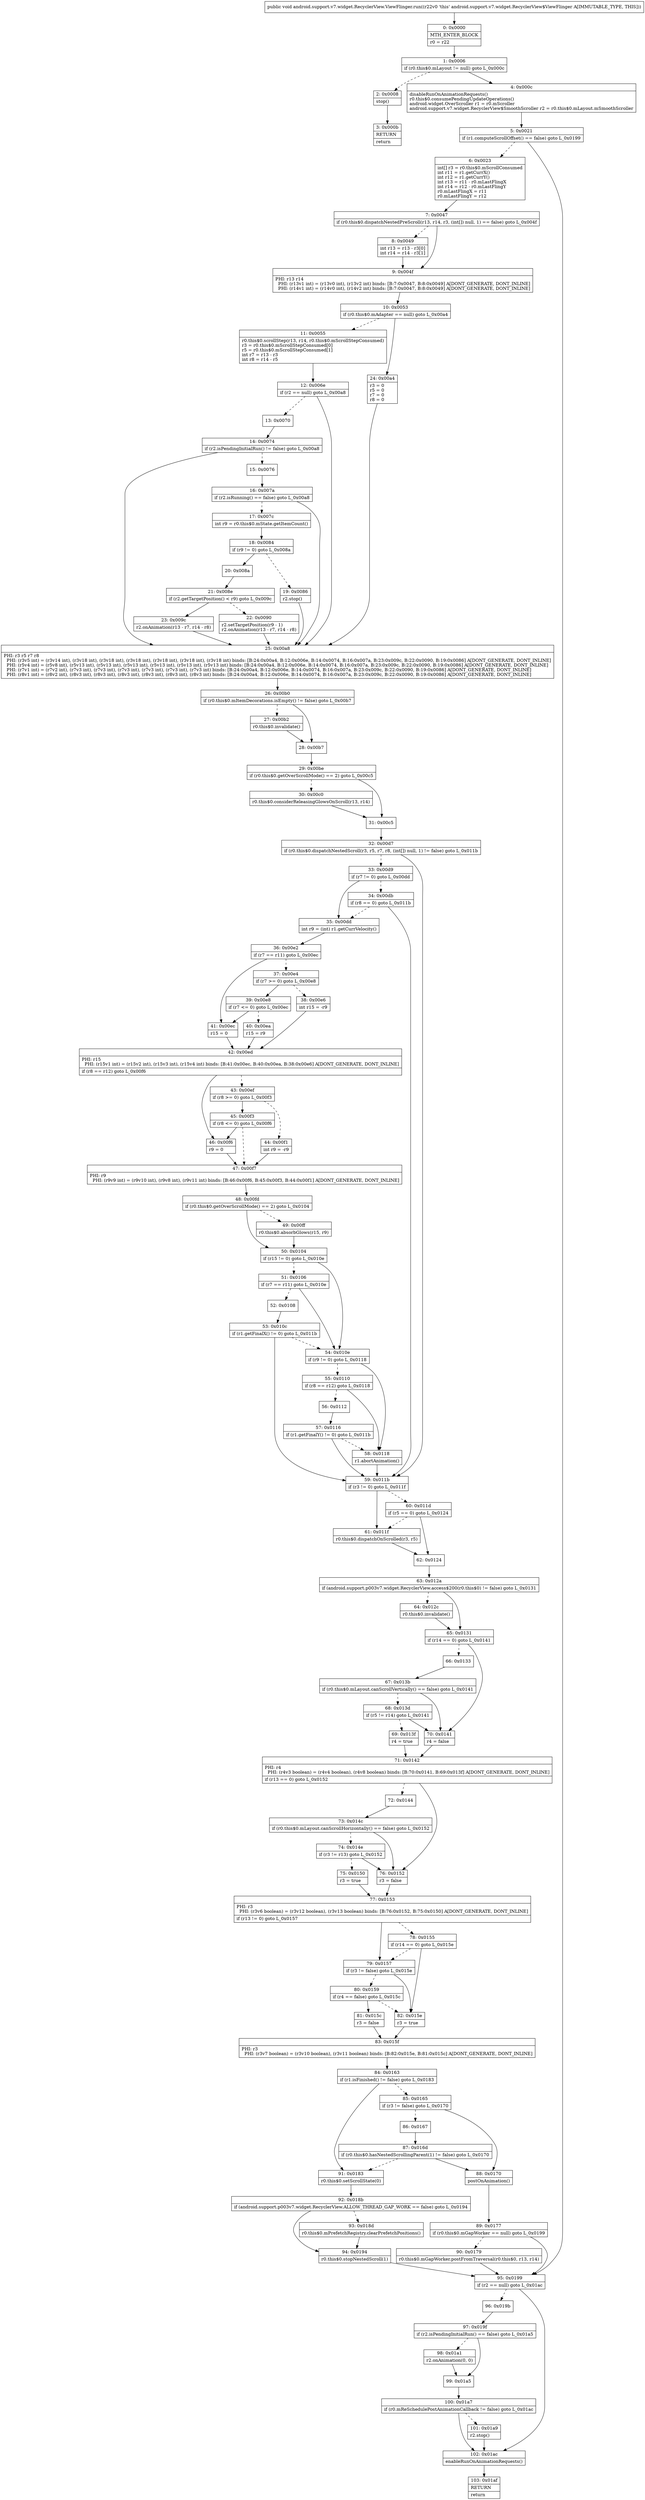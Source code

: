 digraph "CFG forandroid.support.v7.widget.RecyclerView.ViewFlinger.run()V" {
Node_0 [shape=record,label="{0\:\ 0x0000|MTH_ENTER_BLOCK\l|r0 = r22\l}"];
Node_1 [shape=record,label="{1\:\ 0x0006|if (r0.this$0.mLayout != null) goto L_0x000c\l}"];
Node_2 [shape=record,label="{2\:\ 0x0008|stop()\l}"];
Node_3 [shape=record,label="{3\:\ 0x000b|RETURN\l|return\l}"];
Node_4 [shape=record,label="{4\:\ 0x000c|disableRunOnAnimationRequests()\lr0.this$0.consumePendingUpdateOperations()\landroid.widget.OverScroller r1 = r0.mScroller\landroid.support.v7.widget.RecyclerView$SmoothScroller r2 = r0.this$0.mLayout.mSmoothScroller\l}"];
Node_5 [shape=record,label="{5\:\ 0x0021|if (r1.computeScrollOffset() == false) goto L_0x0199\l}"];
Node_6 [shape=record,label="{6\:\ 0x0023|int[] r3 = r0.this$0.mScrollConsumed\lint r11 = r1.getCurrX()\lint r12 = r1.getCurrY()\lint r13 = r11 \- r0.mLastFlingX\lint r14 = r12 \- r0.mLastFlingY\lr0.mLastFlingX = r11\lr0.mLastFlingY = r12\l}"];
Node_7 [shape=record,label="{7\:\ 0x0047|if (r0.this$0.dispatchNestedPreScroll(r13, r14, r3, (int[]) null, 1) == false) goto L_0x004f\l}"];
Node_8 [shape=record,label="{8\:\ 0x0049|int r13 = r13 \- r3[0]\lint r14 = r14 \- r3[1]\l}"];
Node_9 [shape=record,label="{9\:\ 0x004f|PHI: r13 r14 \l  PHI: (r13v1 int) = (r13v0 int), (r13v2 int) binds: [B:7:0x0047, B:8:0x0049] A[DONT_GENERATE, DONT_INLINE]\l  PHI: (r14v1 int) = (r14v0 int), (r14v2 int) binds: [B:7:0x0047, B:8:0x0049] A[DONT_GENERATE, DONT_INLINE]\l}"];
Node_10 [shape=record,label="{10\:\ 0x0053|if (r0.this$0.mAdapter == null) goto L_0x00a4\l}"];
Node_11 [shape=record,label="{11\:\ 0x0055|r0.this$0.scrollStep(r13, r14, r0.this$0.mScrollStepConsumed)\lr3 = r0.this$0.mScrollStepConsumed[0]\lr5 = r0.this$0.mScrollStepConsumed[1]\lint r7 = r13 \- r3\lint r8 = r14 \- r5\l}"];
Node_12 [shape=record,label="{12\:\ 0x006e|if (r2 == null) goto L_0x00a8\l}"];
Node_13 [shape=record,label="{13\:\ 0x0070}"];
Node_14 [shape=record,label="{14\:\ 0x0074|if (r2.isPendingInitialRun() != false) goto L_0x00a8\l}"];
Node_15 [shape=record,label="{15\:\ 0x0076}"];
Node_16 [shape=record,label="{16\:\ 0x007a|if (r2.isRunning() == false) goto L_0x00a8\l}"];
Node_17 [shape=record,label="{17\:\ 0x007c|int r9 = r0.this$0.mState.getItemCount()\l}"];
Node_18 [shape=record,label="{18\:\ 0x0084|if (r9 != 0) goto L_0x008a\l}"];
Node_19 [shape=record,label="{19\:\ 0x0086|r2.stop()\l}"];
Node_20 [shape=record,label="{20\:\ 0x008a}"];
Node_21 [shape=record,label="{21\:\ 0x008e|if (r2.getTargetPosition() \< r9) goto L_0x009c\l}"];
Node_22 [shape=record,label="{22\:\ 0x0090|r2.setTargetPosition(r9 \- 1)\lr2.onAnimation(r13 \- r7, r14 \- r8)\l}"];
Node_23 [shape=record,label="{23\:\ 0x009c|r2.onAnimation(r13 \- r7, r14 \- r8)\l}"];
Node_24 [shape=record,label="{24\:\ 0x00a4|r3 = 0\lr5 = 0\lr7 = 0\lr8 = 0\l}"];
Node_25 [shape=record,label="{25\:\ 0x00a8|PHI: r3 r5 r7 r8 \l  PHI: (r3v5 int) = (r3v14 int), (r3v18 int), (r3v18 int), (r3v18 int), (r3v18 int), (r3v18 int), (r3v18 int) binds: [B:24:0x00a4, B:12:0x006e, B:14:0x0074, B:16:0x007a, B:23:0x009c, B:22:0x0090, B:19:0x0086] A[DONT_GENERATE, DONT_INLINE]\l  PHI: (r5v4 int) = (r5v8 int), (r5v13 int), (r5v13 int), (r5v13 int), (r5v13 int), (r5v13 int), (r5v13 int) binds: [B:24:0x00a4, B:12:0x006e, B:14:0x0074, B:16:0x007a, B:23:0x009c, B:22:0x0090, B:19:0x0086] A[DONT_GENERATE, DONT_INLINE]\l  PHI: (r7v1 int) = (r7v2 int), (r7v3 int), (r7v3 int), (r7v3 int), (r7v3 int), (r7v3 int), (r7v3 int) binds: [B:24:0x00a4, B:12:0x006e, B:14:0x0074, B:16:0x007a, B:23:0x009c, B:22:0x0090, B:19:0x0086] A[DONT_GENERATE, DONT_INLINE]\l  PHI: (r8v1 int) = (r8v2 int), (r8v3 int), (r8v3 int), (r8v3 int), (r8v3 int), (r8v3 int), (r8v3 int) binds: [B:24:0x00a4, B:12:0x006e, B:14:0x0074, B:16:0x007a, B:23:0x009c, B:22:0x0090, B:19:0x0086] A[DONT_GENERATE, DONT_INLINE]\l}"];
Node_26 [shape=record,label="{26\:\ 0x00b0|if (r0.this$0.mItemDecorations.isEmpty() != false) goto L_0x00b7\l}"];
Node_27 [shape=record,label="{27\:\ 0x00b2|r0.this$0.invalidate()\l}"];
Node_28 [shape=record,label="{28\:\ 0x00b7}"];
Node_29 [shape=record,label="{29\:\ 0x00be|if (r0.this$0.getOverScrollMode() == 2) goto L_0x00c5\l}"];
Node_30 [shape=record,label="{30\:\ 0x00c0|r0.this$0.considerReleasingGlowsOnScroll(r13, r14)\l}"];
Node_31 [shape=record,label="{31\:\ 0x00c5}"];
Node_32 [shape=record,label="{32\:\ 0x00d7|if (r0.this$0.dispatchNestedScroll(r3, r5, r7, r8, (int[]) null, 1) != false) goto L_0x011b\l}"];
Node_33 [shape=record,label="{33\:\ 0x00d9|if (r7 != 0) goto L_0x00dd\l}"];
Node_34 [shape=record,label="{34\:\ 0x00db|if (r8 == 0) goto L_0x011b\l}"];
Node_35 [shape=record,label="{35\:\ 0x00dd|int r9 = (int) r1.getCurrVelocity()\l}"];
Node_36 [shape=record,label="{36\:\ 0x00e2|if (r7 == r11) goto L_0x00ec\l}"];
Node_37 [shape=record,label="{37\:\ 0x00e4|if (r7 \>= 0) goto L_0x00e8\l}"];
Node_38 [shape=record,label="{38\:\ 0x00e6|int r15 = \-r9\l}"];
Node_39 [shape=record,label="{39\:\ 0x00e8|if (r7 \<= 0) goto L_0x00ec\l}"];
Node_40 [shape=record,label="{40\:\ 0x00ea|r15 = r9\l}"];
Node_41 [shape=record,label="{41\:\ 0x00ec|r15 = 0\l}"];
Node_42 [shape=record,label="{42\:\ 0x00ed|PHI: r15 \l  PHI: (r15v1 int) = (r15v2 int), (r15v3 int), (r15v4 int) binds: [B:41:0x00ec, B:40:0x00ea, B:38:0x00e6] A[DONT_GENERATE, DONT_INLINE]\l|if (r8 == r12) goto L_0x00f6\l}"];
Node_43 [shape=record,label="{43\:\ 0x00ef|if (r8 \>= 0) goto L_0x00f3\l}"];
Node_44 [shape=record,label="{44\:\ 0x00f1|int r9 = \-r9\l}"];
Node_45 [shape=record,label="{45\:\ 0x00f3|if (r8 \<= 0) goto L_0x00f6\l}"];
Node_46 [shape=record,label="{46\:\ 0x00f6|r9 = 0\l}"];
Node_47 [shape=record,label="{47\:\ 0x00f7|PHI: r9 \l  PHI: (r9v9 int) = (r9v10 int), (r9v8 int), (r9v11 int) binds: [B:46:0x00f6, B:45:0x00f3, B:44:0x00f1] A[DONT_GENERATE, DONT_INLINE]\l}"];
Node_48 [shape=record,label="{48\:\ 0x00fd|if (r0.this$0.getOverScrollMode() == 2) goto L_0x0104\l}"];
Node_49 [shape=record,label="{49\:\ 0x00ff|r0.this$0.absorbGlows(r15, r9)\l}"];
Node_50 [shape=record,label="{50\:\ 0x0104|if (r15 != 0) goto L_0x010e\l}"];
Node_51 [shape=record,label="{51\:\ 0x0106|if (r7 == r11) goto L_0x010e\l}"];
Node_52 [shape=record,label="{52\:\ 0x0108}"];
Node_53 [shape=record,label="{53\:\ 0x010c|if (r1.getFinalX() != 0) goto L_0x011b\l}"];
Node_54 [shape=record,label="{54\:\ 0x010e|if (r9 != 0) goto L_0x0118\l}"];
Node_55 [shape=record,label="{55\:\ 0x0110|if (r8 == r12) goto L_0x0118\l}"];
Node_56 [shape=record,label="{56\:\ 0x0112}"];
Node_57 [shape=record,label="{57\:\ 0x0116|if (r1.getFinalY() != 0) goto L_0x011b\l}"];
Node_58 [shape=record,label="{58\:\ 0x0118|r1.abortAnimation()\l}"];
Node_59 [shape=record,label="{59\:\ 0x011b|if (r3 != 0) goto L_0x011f\l}"];
Node_60 [shape=record,label="{60\:\ 0x011d|if (r5 == 0) goto L_0x0124\l}"];
Node_61 [shape=record,label="{61\:\ 0x011f|r0.this$0.dispatchOnScrolled(r3, r5)\l}"];
Node_62 [shape=record,label="{62\:\ 0x0124}"];
Node_63 [shape=record,label="{63\:\ 0x012a|if (android.support.p003v7.widget.RecyclerView.access$200(r0.this$0) != false) goto L_0x0131\l}"];
Node_64 [shape=record,label="{64\:\ 0x012c|r0.this$0.invalidate()\l}"];
Node_65 [shape=record,label="{65\:\ 0x0131|if (r14 == 0) goto L_0x0141\l}"];
Node_66 [shape=record,label="{66\:\ 0x0133}"];
Node_67 [shape=record,label="{67\:\ 0x013b|if (r0.this$0.mLayout.canScrollVertically() == false) goto L_0x0141\l}"];
Node_68 [shape=record,label="{68\:\ 0x013d|if (r5 != r14) goto L_0x0141\l}"];
Node_69 [shape=record,label="{69\:\ 0x013f|r4 = true\l}"];
Node_70 [shape=record,label="{70\:\ 0x0141|r4 = false\l}"];
Node_71 [shape=record,label="{71\:\ 0x0142|PHI: r4 \l  PHI: (r4v3 boolean) = (r4v4 boolean), (r4v8 boolean) binds: [B:70:0x0141, B:69:0x013f] A[DONT_GENERATE, DONT_INLINE]\l|if (r13 == 0) goto L_0x0152\l}"];
Node_72 [shape=record,label="{72\:\ 0x0144}"];
Node_73 [shape=record,label="{73\:\ 0x014c|if (r0.this$0.mLayout.canScrollHorizontally() == false) goto L_0x0152\l}"];
Node_74 [shape=record,label="{74\:\ 0x014e|if (r3 != r13) goto L_0x0152\l}"];
Node_75 [shape=record,label="{75\:\ 0x0150|r3 = true\l}"];
Node_76 [shape=record,label="{76\:\ 0x0152|r3 = false\l}"];
Node_77 [shape=record,label="{77\:\ 0x0153|PHI: r3 \l  PHI: (r3v6 boolean) = (r3v12 boolean), (r3v13 boolean) binds: [B:76:0x0152, B:75:0x0150] A[DONT_GENERATE, DONT_INLINE]\l|if (r13 != 0) goto L_0x0157\l}"];
Node_78 [shape=record,label="{78\:\ 0x0155|if (r14 == 0) goto L_0x015e\l}"];
Node_79 [shape=record,label="{79\:\ 0x0157|if (r3 != false) goto L_0x015e\l}"];
Node_80 [shape=record,label="{80\:\ 0x0159|if (r4 == false) goto L_0x015c\l}"];
Node_81 [shape=record,label="{81\:\ 0x015c|r3 = false\l}"];
Node_82 [shape=record,label="{82\:\ 0x015e|r3 = true\l}"];
Node_83 [shape=record,label="{83\:\ 0x015f|PHI: r3 \l  PHI: (r3v7 boolean) = (r3v10 boolean), (r3v11 boolean) binds: [B:82:0x015e, B:81:0x015c] A[DONT_GENERATE, DONT_INLINE]\l}"];
Node_84 [shape=record,label="{84\:\ 0x0163|if (r1.isFinished() != false) goto L_0x0183\l}"];
Node_85 [shape=record,label="{85\:\ 0x0165|if (r3 != false) goto L_0x0170\l}"];
Node_86 [shape=record,label="{86\:\ 0x0167}"];
Node_87 [shape=record,label="{87\:\ 0x016d|if (r0.this$0.hasNestedScrollingParent(1) != false) goto L_0x0170\l}"];
Node_88 [shape=record,label="{88\:\ 0x0170|postOnAnimation()\l}"];
Node_89 [shape=record,label="{89\:\ 0x0177|if (r0.this$0.mGapWorker == null) goto L_0x0199\l}"];
Node_90 [shape=record,label="{90\:\ 0x0179|r0.this$0.mGapWorker.postFromTraversal(r0.this$0, r13, r14)\l}"];
Node_91 [shape=record,label="{91\:\ 0x0183|r0.this$0.setScrollState(0)\l}"];
Node_92 [shape=record,label="{92\:\ 0x018b|if (android.support.p003v7.widget.RecyclerView.ALLOW_THREAD_GAP_WORK == false) goto L_0x0194\l}"];
Node_93 [shape=record,label="{93\:\ 0x018d|r0.this$0.mPrefetchRegistry.clearPrefetchPositions()\l}"];
Node_94 [shape=record,label="{94\:\ 0x0194|r0.this$0.stopNestedScroll(1)\l}"];
Node_95 [shape=record,label="{95\:\ 0x0199|if (r2 == null) goto L_0x01ac\l}"];
Node_96 [shape=record,label="{96\:\ 0x019b}"];
Node_97 [shape=record,label="{97\:\ 0x019f|if (r2.isPendingInitialRun() == false) goto L_0x01a5\l}"];
Node_98 [shape=record,label="{98\:\ 0x01a1|r2.onAnimation(0, 0)\l}"];
Node_99 [shape=record,label="{99\:\ 0x01a5}"];
Node_100 [shape=record,label="{100\:\ 0x01a7|if (r0.mReSchedulePostAnimationCallback != false) goto L_0x01ac\l}"];
Node_101 [shape=record,label="{101\:\ 0x01a9|r2.stop()\l}"];
Node_102 [shape=record,label="{102\:\ 0x01ac|enableRunOnAnimationRequests()\l}"];
Node_103 [shape=record,label="{103\:\ 0x01af|RETURN\l|return\l}"];
MethodNode[shape=record,label="{public void android.support.v7.widget.RecyclerView.ViewFlinger.run((r22v0 'this' android.support.v7.widget.RecyclerView$ViewFlinger A[IMMUTABLE_TYPE, THIS])) }"];
MethodNode -> Node_0;
Node_0 -> Node_1;
Node_1 -> Node_2[style=dashed];
Node_1 -> Node_4;
Node_2 -> Node_3;
Node_4 -> Node_5;
Node_5 -> Node_6[style=dashed];
Node_5 -> Node_95;
Node_6 -> Node_7;
Node_7 -> Node_8[style=dashed];
Node_7 -> Node_9;
Node_8 -> Node_9;
Node_9 -> Node_10;
Node_10 -> Node_11[style=dashed];
Node_10 -> Node_24;
Node_11 -> Node_12;
Node_12 -> Node_13[style=dashed];
Node_12 -> Node_25;
Node_13 -> Node_14;
Node_14 -> Node_15[style=dashed];
Node_14 -> Node_25;
Node_15 -> Node_16;
Node_16 -> Node_17[style=dashed];
Node_16 -> Node_25;
Node_17 -> Node_18;
Node_18 -> Node_19[style=dashed];
Node_18 -> Node_20;
Node_19 -> Node_25;
Node_20 -> Node_21;
Node_21 -> Node_22[style=dashed];
Node_21 -> Node_23;
Node_22 -> Node_25;
Node_23 -> Node_25;
Node_24 -> Node_25;
Node_25 -> Node_26;
Node_26 -> Node_27[style=dashed];
Node_26 -> Node_28;
Node_27 -> Node_28;
Node_28 -> Node_29;
Node_29 -> Node_30[style=dashed];
Node_29 -> Node_31;
Node_30 -> Node_31;
Node_31 -> Node_32;
Node_32 -> Node_33[style=dashed];
Node_32 -> Node_59;
Node_33 -> Node_34[style=dashed];
Node_33 -> Node_35;
Node_34 -> Node_35[style=dashed];
Node_34 -> Node_59;
Node_35 -> Node_36;
Node_36 -> Node_37[style=dashed];
Node_36 -> Node_41;
Node_37 -> Node_38[style=dashed];
Node_37 -> Node_39;
Node_38 -> Node_42;
Node_39 -> Node_40[style=dashed];
Node_39 -> Node_41;
Node_40 -> Node_42;
Node_41 -> Node_42;
Node_42 -> Node_43[style=dashed];
Node_42 -> Node_46;
Node_43 -> Node_44[style=dashed];
Node_43 -> Node_45;
Node_44 -> Node_47;
Node_45 -> Node_46;
Node_45 -> Node_47[style=dashed];
Node_46 -> Node_47;
Node_47 -> Node_48;
Node_48 -> Node_49[style=dashed];
Node_48 -> Node_50;
Node_49 -> Node_50;
Node_50 -> Node_51[style=dashed];
Node_50 -> Node_54;
Node_51 -> Node_52[style=dashed];
Node_51 -> Node_54;
Node_52 -> Node_53;
Node_53 -> Node_54[style=dashed];
Node_53 -> Node_59;
Node_54 -> Node_55[style=dashed];
Node_54 -> Node_58;
Node_55 -> Node_56[style=dashed];
Node_55 -> Node_58;
Node_56 -> Node_57;
Node_57 -> Node_58[style=dashed];
Node_57 -> Node_59;
Node_58 -> Node_59;
Node_59 -> Node_60[style=dashed];
Node_59 -> Node_61;
Node_60 -> Node_61[style=dashed];
Node_60 -> Node_62;
Node_61 -> Node_62;
Node_62 -> Node_63;
Node_63 -> Node_64[style=dashed];
Node_63 -> Node_65;
Node_64 -> Node_65;
Node_65 -> Node_66[style=dashed];
Node_65 -> Node_70;
Node_66 -> Node_67;
Node_67 -> Node_68[style=dashed];
Node_67 -> Node_70;
Node_68 -> Node_69[style=dashed];
Node_68 -> Node_70;
Node_69 -> Node_71;
Node_70 -> Node_71;
Node_71 -> Node_72[style=dashed];
Node_71 -> Node_76;
Node_72 -> Node_73;
Node_73 -> Node_74[style=dashed];
Node_73 -> Node_76;
Node_74 -> Node_75[style=dashed];
Node_74 -> Node_76;
Node_75 -> Node_77;
Node_76 -> Node_77;
Node_77 -> Node_78[style=dashed];
Node_77 -> Node_79;
Node_78 -> Node_79[style=dashed];
Node_78 -> Node_82;
Node_79 -> Node_80[style=dashed];
Node_79 -> Node_82;
Node_80 -> Node_81;
Node_80 -> Node_82[style=dashed];
Node_81 -> Node_83;
Node_82 -> Node_83;
Node_83 -> Node_84;
Node_84 -> Node_85[style=dashed];
Node_84 -> Node_91;
Node_85 -> Node_86[style=dashed];
Node_85 -> Node_88;
Node_86 -> Node_87;
Node_87 -> Node_88;
Node_87 -> Node_91[style=dashed];
Node_88 -> Node_89;
Node_89 -> Node_90[style=dashed];
Node_89 -> Node_95;
Node_90 -> Node_95;
Node_91 -> Node_92;
Node_92 -> Node_93[style=dashed];
Node_92 -> Node_94;
Node_93 -> Node_94;
Node_94 -> Node_95;
Node_95 -> Node_96[style=dashed];
Node_95 -> Node_102;
Node_96 -> Node_97;
Node_97 -> Node_98[style=dashed];
Node_97 -> Node_99;
Node_98 -> Node_99;
Node_99 -> Node_100;
Node_100 -> Node_101[style=dashed];
Node_100 -> Node_102;
Node_101 -> Node_102;
Node_102 -> Node_103;
}

